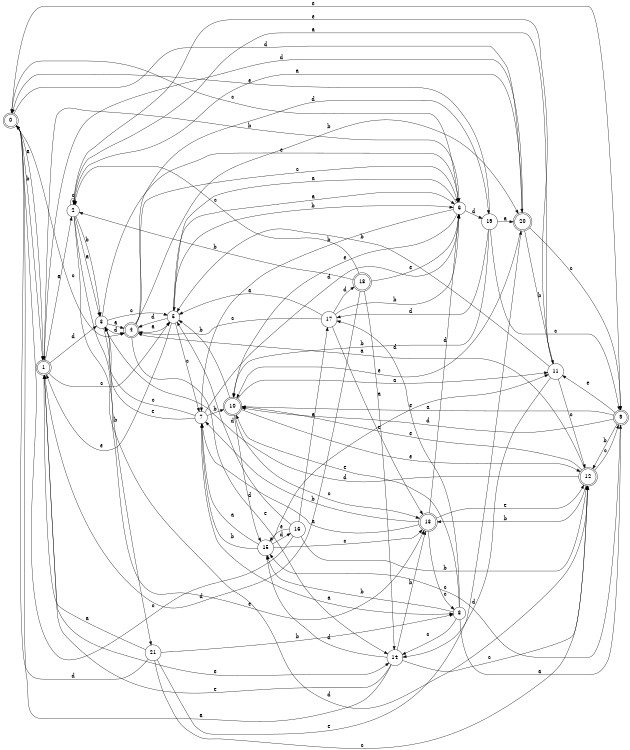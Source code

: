 digraph n18_8 {
__start0 [label="" shape="none"];

rankdir=LR;
size="8,5";

s0 [style="rounded,filled", color="black", fillcolor="white" shape="doublecircle", label="0"];
s1 [style="rounded,filled", color="black", fillcolor="white" shape="doublecircle", label="1"];
s2 [style="filled", color="black", fillcolor="white" shape="circle", label="2"];
s3 [style="filled", color="black", fillcolor="white" shape="circle", label="3"];
s4 [style="rounded,filled", color="black", fillcolor="white" shape="doublecircle", label="4"];
s5 [style="filled", color="black", fillcolor="white" shape="circle", label="5"];
s6 [style="filled", color="black", fillcolor="white" shape="circle", label="6"];
s7 [style="filled", color="black", fillcolor="white" shape="circle", label="7"];
s8 [style="filled", color="black", fillcolor="white" shape="circle", label="8"];
s9 [style="rounded,filled", color="black", fillcolor="white" shape="doublecircle", label="9"];
s10 [style="rounded,filled", color="black", fillcolor="white" shape="doublecircle", label="10"];
s11 [style="filled", color="black", fillcolor="white" shape="circle", label="11"];
s12 [style="rounded,filled", color="black", fillcolor="white" shape="doublecircle", label="12"];
s13 [style="rounded,filled", color="black", fillcolor="white" shape="doublecircle", label="13"];
s14 [style="filled", color="black", fillcolor="white" shape="circle", label="14"];
s15 [style="filled", color="black", fillcolor="white" shape="circle", label="15"];
s16 [style="filled", color="black", fillcolor="white" shape="circle", label="16"];
s17 [style="filled", color="black", fillcolor="white" shape="circle", label="17"];
s18 [style="rounded,filled", color="black", fillcolor="white" shape="doublecircle", label="18"];
s19 [style="filled", color="black", fillcolor="white" shape="circle", label="19"];
s20 [style="rounded,filled", color="black", fillcolor="white" shape="doublecircle", label="20"];
s21 [style="filled", color="black", fillcolor="white" shape="circle", label="21"];
s0 -> s1 [label="a"];
s0 -> s1 [label="b"];
s0 -> s4 [label="c"];
s0 -> s20 [label="d"];
s0 -> s9 [label="e"];
s1 -> s2 [label="a"];
s1 -> s6 [label="b"];
s1 -> s5 [label="c"];
s1 -> s3 [label="d"];
s1 -> s14 [label="e"];
s2 -> s3 [label="a"];
s2 -> s3 [label="b"];
s2 -> s2 [label="c"];
s2 -> s12 [label="d"];
s2 -> s13 [label="e"];
s3 -> s4 [label="a"];
s3 -> s21 [label="b"];
s3 -> s5 [label="c"];
s3 -> s4 [label="d"];
s3 -> s6 [label="e"];
s4 -> s5 [label="a"];
s4 -> s20 [label="b"];
s4 -> s6 [label="c"];
s4 -> s19 [label="d"];
s4 -> s14 [label="e"];
s5 -> s6 [label="a"];
s5 -> s6 [label="b"];
s5 -> s7 [label="c"];
s5 -> s4 [label="d"];
s5 -> s1 [label="e"];
s6 -> s5 [label="a"];
s6 -> s7 [label="b"];
s6 -> s0 [label="c"];
s6 -> s19 [label="d"];
s6 -> s10 [label="e"];
s7 -> s8 [label="a"];
s7 -> s10 [label="b"];
s7 -> s3 [label="c"];
s7 -> s6 [label="d"];
s7 -> s3 [label="e"];
s8 -> s9 [label="a"];
s8 -> s15 [label="b"];
s8 -> s14 [label="c"];
s8 -> s17 [label="d"];
s8 -> s10 [label="e"];
s9 -> s10 [label="a"];
s9 -> s12 [label="b"];
s9 -> s15 [label="c"];
s9 -> s10 [label="d"];
s9 -> s11 [label="e"];
s10 -> s11 [label="a"];
s10 -> s5 [label="b"];
s10 -> s13 [label="c"];
s10 -> s15 [label="d"];
s10 -> s12 [label="e"];
s11 -> s2 [label="a"];
s11 -> s5 [label="b"];
s11 -> s12 [label="c"];
s11 -> s14 [label="d"];
s11 -> s2 [label="e"];
s12 -> s4 [label="a"];
s12 -> s13 [label="b"];
s12 -> s9 [label="c"];
s12 -> s3 [label="d"];
s12 -> s10 [label="e"];
s13 -> s7 [label="a"];
s13 -> s7 [label="b"];
s13 -> s8 [label="c"];
s13 -> s6 [label="d"];
s13 -> s12 [label="e"];
s14 -> s0 [label="a"];
s14 -> s13 [label="b"];
s14 -> s12 [label="c"];
s14 -> s15 [label="d"];
s14 -> s1 [label="e"];
s15 -> s7 [label="a"];
s15 -> s7 [label="b"];
s15 -> s13 [label="c"];
s15 -> s16 [label="d"];
s15 -> s11 [label="e"];
s16 -> s17 [label="a"];
s16 -> s12 [label="b"];
s16 -> s0 [label="c"];
s16 -> s5 [label="d"];
s16 -> s15 [label="e"];
s17 -> s5 [label="a"];
s17 -> s6 [label="b"];
s17 -> s4 [label="c"];
s17 -> s18 [label="d"];
s17 -> s13 [label="e"];
s18 -> s14 [label="a"];
s18 -> s2 [label="b"];
s18 -> s2 [label="c"];
s18 -> s1 [label="d"];
s18 -> s6 [label="e"];
s19 -> s20 [label="a"];
s19 -> s10 [label="b"];
s19 -> s9 [label="c"];
s19 -> s17 [label="d"];
s19 -> s0 [label="e"];
s20 -> s2 [label="a"];
s20 -> s11 [label="b"];
s20 -> s9 [label="c"];
s20 -> s1 [label="d"];
s20 -> s10 [label="e"];
s21 -> s1 [label="a"];
s21 -> s8 [label="b"];
s21 -> s12 [label="c"];
s21 -> s0 [label="d"];
s21 -> s20 [label="e"];

}